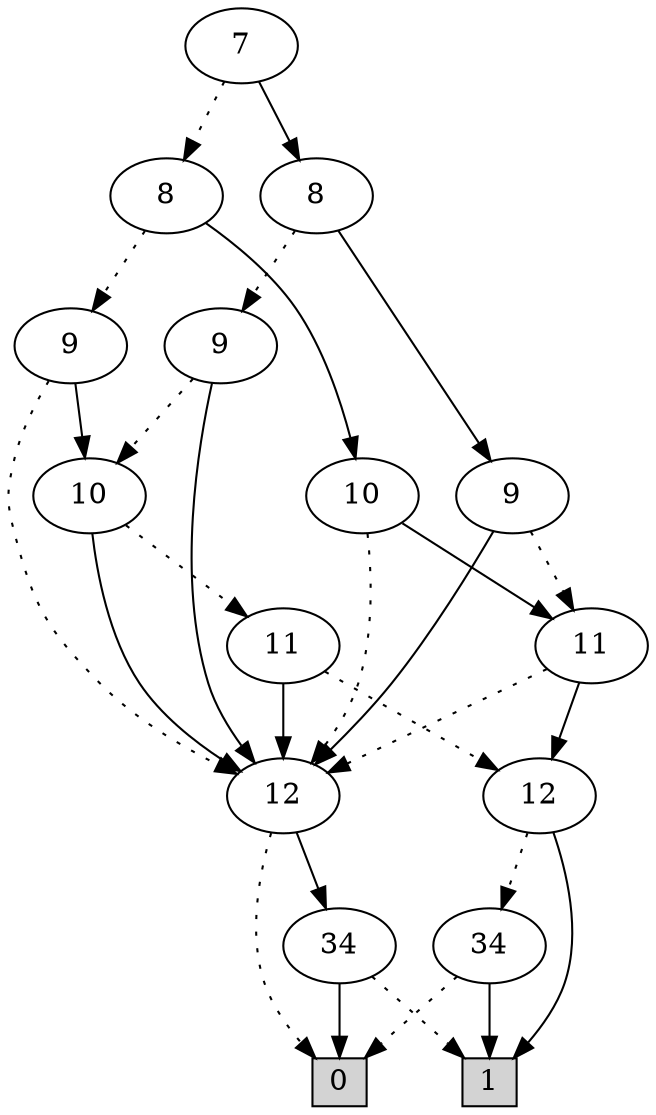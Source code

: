 digraph G {
0 [shape=box, label="0", style=filled, shape=box, height=0.3, width=0.3];
1 [shape=box, label="1", style=filled, shape=box, height=0.3, width=0.3];
49850 [label="7"];
49850 -> 49846 [style=dotted];
49850 -> 49849 [style=filled];
49846 [label="8"];
49846 -> 49843 [style=dotted];
49846 -> 49845 [style=filled];
49843 [label="9"];
49843 -> 49827 [style=dotted];
49843 -> 49842 [style=filled];
49827 [label="12"];
49827 -> 0 [style=dotted];
49827 -> 71 [style=filled];
71 [label="34"];
71 -> 1 [style=dotted];
71 -> 0 [style=filled];
49842 [label="10"];
49842 -> 49841 [style=dotted];
49842 -> 49827 [style=filled];
49841 [label="11"];
49841 -> 49840 [style=dotted];
49841 -> 49827 [style=filled];
49840 [label="12"];
49840 -> 70 [style=dotted];
49840 -> 1 [style=filled];
70 [label="34"];
70 -> 0 [style=dotted];
70 -> 1 [style=filled];
49845 [label="10"];
49845 -> 49827 [style=dotted];
49845 -> 49844 [style=filled];
49844 [label="11"];
49844 -> 49827 [style=dotted];
49844 -> 49840 [style=filled];
49849 [label="8"];
49849 -> 49847 [style=dotted];
49849 -> 49848 [style=filled];
49847 [label="9"];
49847 -> 49842 [style=dotted];
49847 -> 49827 [style=filled];
49848 [label="9"];
49848 -> 49844 [style=dotted];
49848 -> 49827 [style=filled];
}
